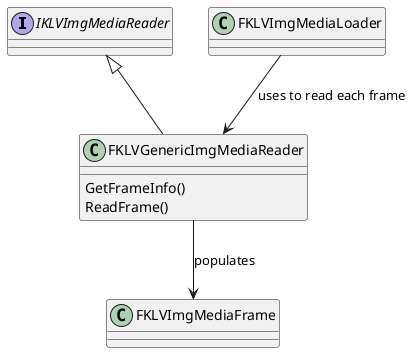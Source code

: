 
@startuml

interface IKLVImgMediaReader
class FKLVImgMediaFrame
class FKLVGenericImgMediaReader

class FKLVGenericImgMediaReader extends IKLVImgMediaReader
FKLVGenericImgMediaReader : GetFrameInfo()
FKLVGenericImgMediaReader : ReadFrame()

FKLVGenericImgMediaReader --> FKLVImgMediaFrame: populates 
FKLVImgMediaLoader --> FKLVGenericImgMediaReader : uses to read each frame 
@enduml
